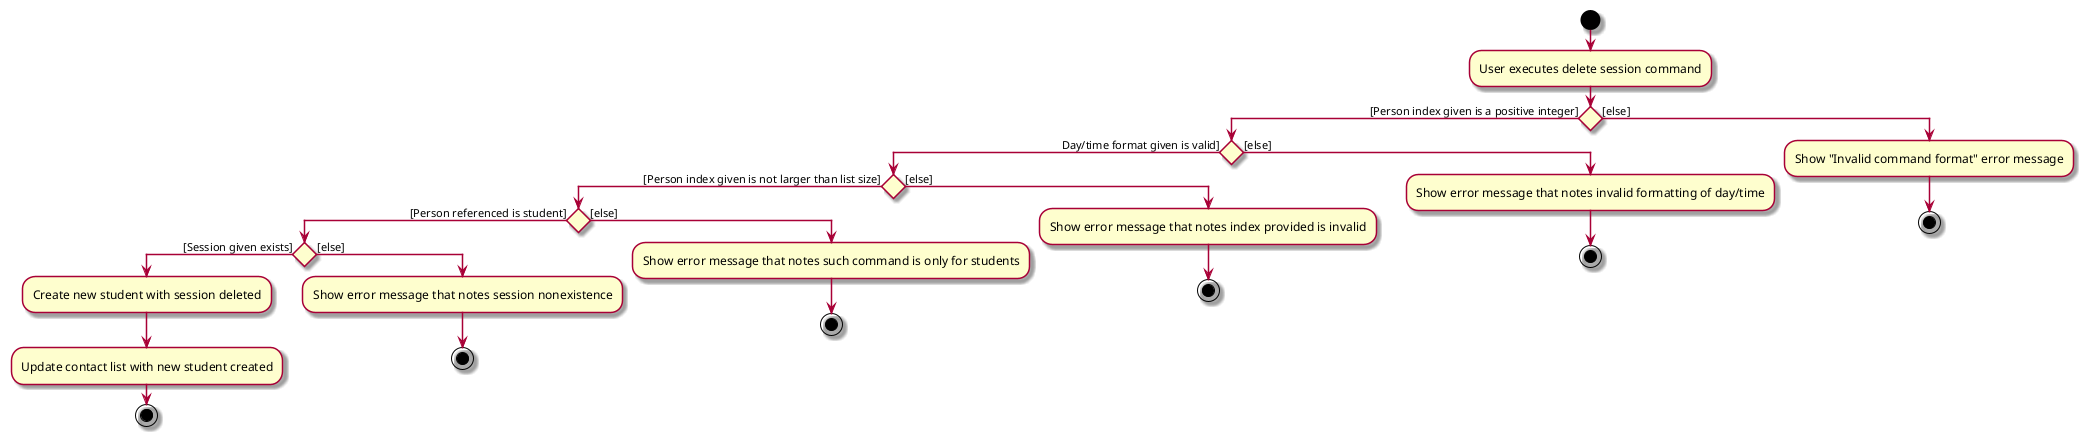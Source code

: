 @startuml
'https://plantuml.com/activity-diagram-beta
skin rose

start
:User executes delete session command;
if () then ([Person index given is a positive integer])
    if () then (Day/time format given is valid])
        if () then ([Person index given is not larger than list size])
            if () then ([Person referenced is student])
                if () then ([Session given exists])
                    :Create new student with session deleted;
                    :Update contact list with new student created;
                    stop
                else ([else])
                    :Show error message that notes session nonexistence;
                    stop
                endif
            else ([else])
                :Show error message that notes such command is only for students;
                stop
            endif
        else ([else])
            :Show error message that notes index provided is invalid;
            stop
        endif
    else ([else])
        :Show error message that notes invalid formatting of day/time;
        stop
    endif
else ([else])
    :Show "Invalid command format" error message;
    stop
endif

@enduml
